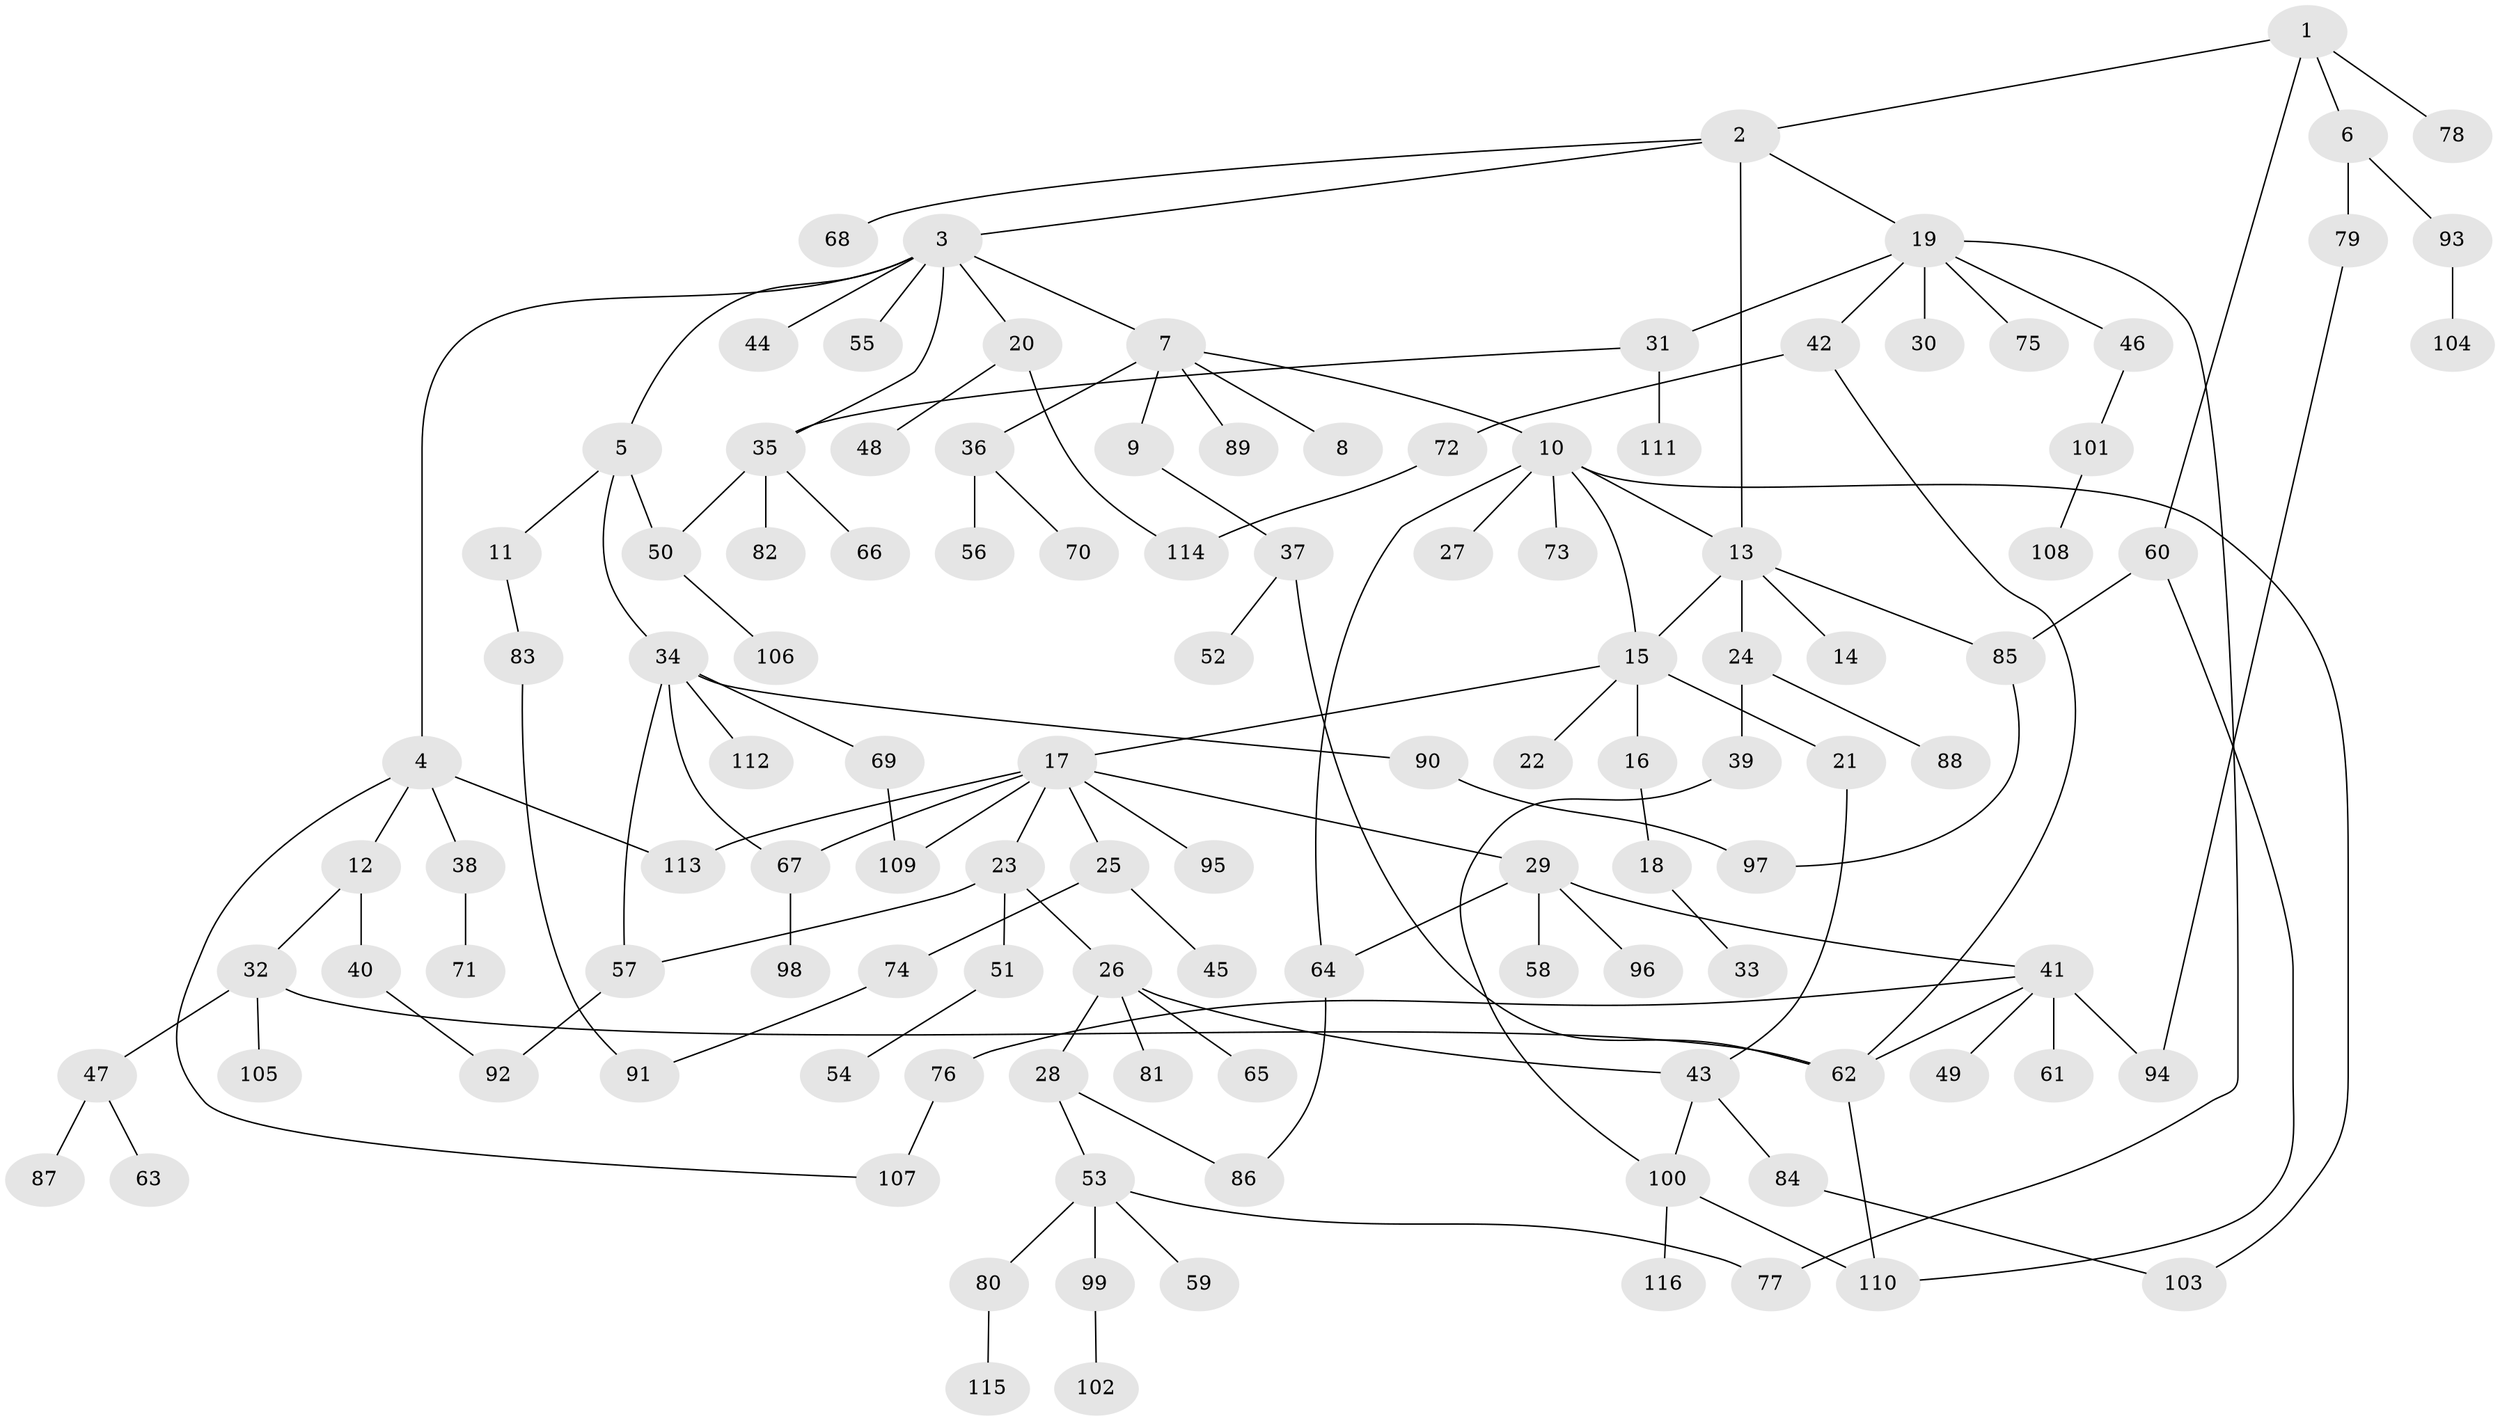 // coarse degree distribution, {4: 0.0975609756097561, 2: 0.3170731707317073, 5: 0.08536585365853659, 3: 0.1951219512195122, 1: 0.25609756097560976, 6: 0.024390243902439025, 7: 0.024390243902439025}
// Generated by graph-tools (version 1.1) at 2025/36/03/04/25 23:36:04]
// undirected, 116 vertices, 141 edges
graph export_dot {
  node [color=gray90,style=filled];
  1;
  2;
  3;
  4;
  5;
  6;
  7;
  8;
  9;
  10;
  11;
  12;
  13;
  14;
  15;
  16;
  17;
  18;
  19;
  20;
  21;
  22;
  23;
  24;
  25;
  26;
  27;
  28;
  29;
  30;
  31;
  32;
  33;
  34;
  35;
  36;
  37;
  38;
  39;
  40;
  41;
  42;
  43;
  44;
  45;
  46;
  47;
  48;
  49;
  50;
  51;
  52;
  53;
  54;
  55;
  56;
  57;
  58;
  59;
  60;
  61;
  62;
  63;
  64;
  65;
  66;
  67;
  68;
  69;
  70;
  71;
  72;
  73;
  74;
  75;
  76;
  77;
  78;
  79;
  80;
  81;
  82;
  83;
  84;
  85;
  86;
  87;
  88;
  89;
  90;
  91;
  92;
  93;
  94;
  95;
  96;
  97;
  98;
  99;
  100;
  101;
  102;
  103;
  104;
  105;
  106;
  107;
  108;
  109;
  110;
  111;
  112;
  113;
  114;
  115;
  116;
  1 -- 2;
  1 -- 6;
  1 -- 60;
  1 -- 78;
  2 -- 3;
  2 -- 13;
  2 -- 19;
  2 -- 68;
  3 -- 4;
  3 -- 5;
  3 -- 7;
  3 -- 20;
  3 -- 35;
  3 -- 44;
  3 -- 55;
  4 -- 12;
  4 -- 38;
  4 -- 107;
  4 -- 113;
  5 -- 11;
  5 -- 34;
  5 -- 50;
  6 -- 79;
  6 -- 93;
  7 -- 8;
  7 -- 9;
  7 -- 10;
  7 -- 36;
  7 -- 89;
  9 -- 37;
  10 -- 15;
  10 -- 27;
  10 -- 64;
  10 -- 73;
  10 -- 13;
  10 -- 103;
  11 -- 83;
  12 -- 32;
  12 -- 40;
  13 -- 14;
  13 -- 24;
  13 -- 85;
  13 -- 15;
  15 -- 16;
  15 -- 17;
  15 -- 21;
  15 -- 22;
  16 -- 18;
  17 -- 23;
  17 -- 25;
  17 -- 29;
  17 -- 67;
  17 -- 95;
  17 -- 109;
  17 -- 113;
  18 -- 33;
  19 -- 30;
  19 -- 31;
  19 -- 42;
  19 -- 46;
  19 -- 75;
  19 -- 77;
  20 -- 48;
  20 -- 114;
  21 -- 43;
  23 -- 26;
  23 -- 51;
  23 -- 57;
  24 -- 39;
  24 -- 88;
  25 -- 45;
  25 -- 74;
  26 -- 28;
  26 -- 43;
  26 -- 65;
  26 -- 81;
  28 -- 53;
  28 -- 86;
  29 -- 41;
  29 -- 58;
  29 -- 96;
  29 -- 64;
  31 -- 111;
  31 -- 35;
  32 -- 47;
  32 -- 105;
  32 -- 62;
  34 -- 69;
  34 -- 90;
  34 -- 112;
  34 -- 57;
  34 -- 67;
  35 -- 66;
  35 -- 82;
  35 -- 50;
  36 -- 56;
  36 -- 70;
  37 -- 52;
  37 -- 62;
  38 -- 71;
  39 -- 100;
  40 -- 92;
  41 -- 49;
  41 -- 61;
  41 -- 76;
  41 -- 94;
  41 -- 62;
  42 -- 72;
  42 -- 62;
  43 -- 84;
  43 -- 100;
  46 -- 101;
  47 -- 63;
  47 -- 87;
  50 -- 106;
  51 -- 54;
  53 -- 59;
  53 -- 80;
  53 -- 99;
  53 -- 77;
  57 -- 92;
  60 -- 110;
  60 -- 85;
  62 -- 110;
  64 -- 86;
  67 -- 98;
  69 -- 109;
  72 -- 114;
  74 -- 91;
  76 -- 107;
  79 -- 94;
  80 -- 115;
  83 -- 91;
  84 -- 103;
  85 -- 97;
  90 -- 97;
  93 -- 104;
  99 -- 102;
  100 -- 116;
  100 -- 110;
  101 -- 108;
}
